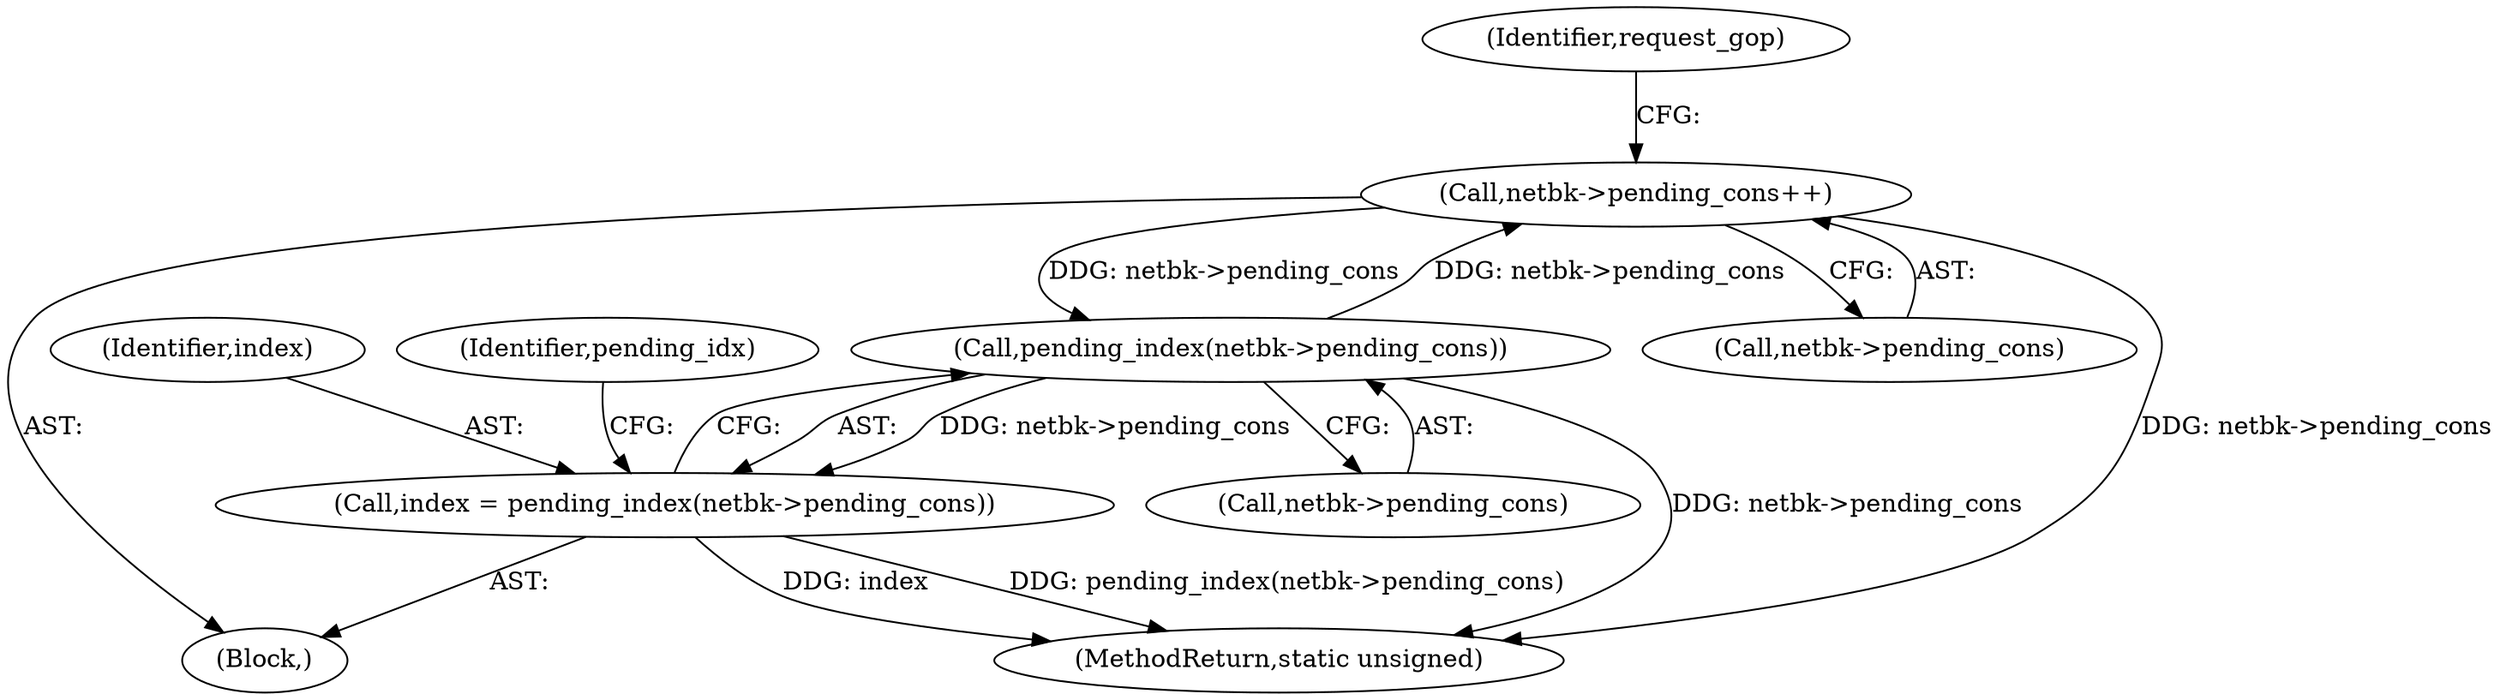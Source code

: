digraph "0_linux_48856286b64e4b66ec62b94e504d0b29c1ade664_3@pointer" {
"1000593" [label="(Call,netbk->pending_cons++)"];
"1000342" [label="(Call,pending_index(netbk->pending_cons))"];
"1000593" [label="(Call,netbk->pending_cons++)"];
"1000340" [label="(Call,index = pending_index(netbk->pending_cons))"];
"1000343" [label="(Call,netbk->pending_cons)"];
"1000342" [label="(Call,pending_index(netbk->pending_cons))"];
"1000132" [label="(Block,)"];
"1000340" [label="(Call,index = pending_index(netbk->pending_cons))"];
"1000593" [label="(Call,netbk->pending_cons++)"];
"1000598" [label="(Identifier,request_gop)"];
"1000594" [label="(Call,netbk->pending_cons)"];
"1000654" [label="(MethodReturn,static unsigned)"];
"1000347" [label="(Identifier,pending_idx)"];
"1000341" [label="(Identifier,index)"];
"1000593" -> "1000132"  [label="AST: "];
"1000593" -> "1000594"  [label="CFG: "];
"1000594" -> "1000593"  [label="AST: "];
"1000598" -> "1000593"  [label="CFG: "];
"1000593" -> "1000654"  [label="DDG: netbk->pending_cons"];
"1000593" -> "1000342"  [label="DDG: netbk->pending_cons"];
"1000342" -> "1000593"  [label="DDG: netbk->pending_cons"];
"1000342" -> "1000340"  [label="AST: "];
"1000342" -> "1000343"  [label="CFG: "];
"1000343" -> "1000342"  [label="AST: "];
"1000340" -> "1000342"  [label="CFG: "];
"1000342" -> "1000654"  [label="DDG: netbk->pending_cons"];
"1000342" -> "1000340"  [label="DDG: netbk->pending_cons"];
"1000340" -> "1000132"  [label="AST: "];
"1000341" -> "1000340"  [label="AST: "];
"1000347" -> "1000340"  [label="CFG: "];
"1000340" -> "1000654"  [label="DDG: pending_index(netbk->pending_cons)"];
"1000340" -> "1000654"  [label="DDG: index"];
}
